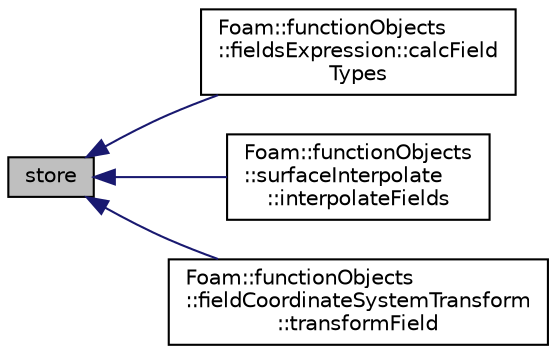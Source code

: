 digraph "store"
{
  bgcolor="transparent";
  edge [fontname="Helvetica",fontsize="10",labelfontname="Helvetica",labelfontsize="10"];
  node [fontname="Helvetica",fontsize="10",shape=record];
  rankdir="LR";
  Node1 [label="store",height=0.2,width=0.4,color="black", fillcolor="grey75", style="filled" fontcolor="black"];
  Node1 -> Node2 [dir="back",color="midnightblue",fontsize="10",style="solid",fontname="Helvetica"];
  Node2 [label="Foam::functionObjects\l::fieldsExpression::calcField\lTypes",height=0.2,width=0.4,color="black",URL="$classFoam_1_1functionObjects_1_1fieldsExpression.html#ad731af9eb21705490199aaad51faf02a",tooltip="Call &#39;calcFieldType&#39; for the given functionObject. "];
  Node1 -> Node3 [dir="back",color="midnightblue",fontsize="10",style="solid",fontname="Helvetica"];
  Node3 [label="Foam::functionObjects\l::surfaceInterpolate\l::interpolateFields",height=0.2,width=0.4,color="black",URL="$classFoam_1_1functionObjects_1_1surfaceInterpolate.html#a0d4b2b94a05e7d5b246b6d3e6e1e1102"];
  Node1 -> Node4 [dir="back",color="midnightblue",fontsize="10",style="solid",fontname="Helvetica"];
  Node4 [label="Foam::functionObjects\l::fieldCoordinateSystemTransform\l::transformField",height=0.2,width=0.4,color="black",URL="$classFoam_1_1functionObjects_1_1fieldCoordinateSystemTransform.html#aae491bcb35abd38132eee537bd2d197a",tooltip="Transform the given field. "];
}
